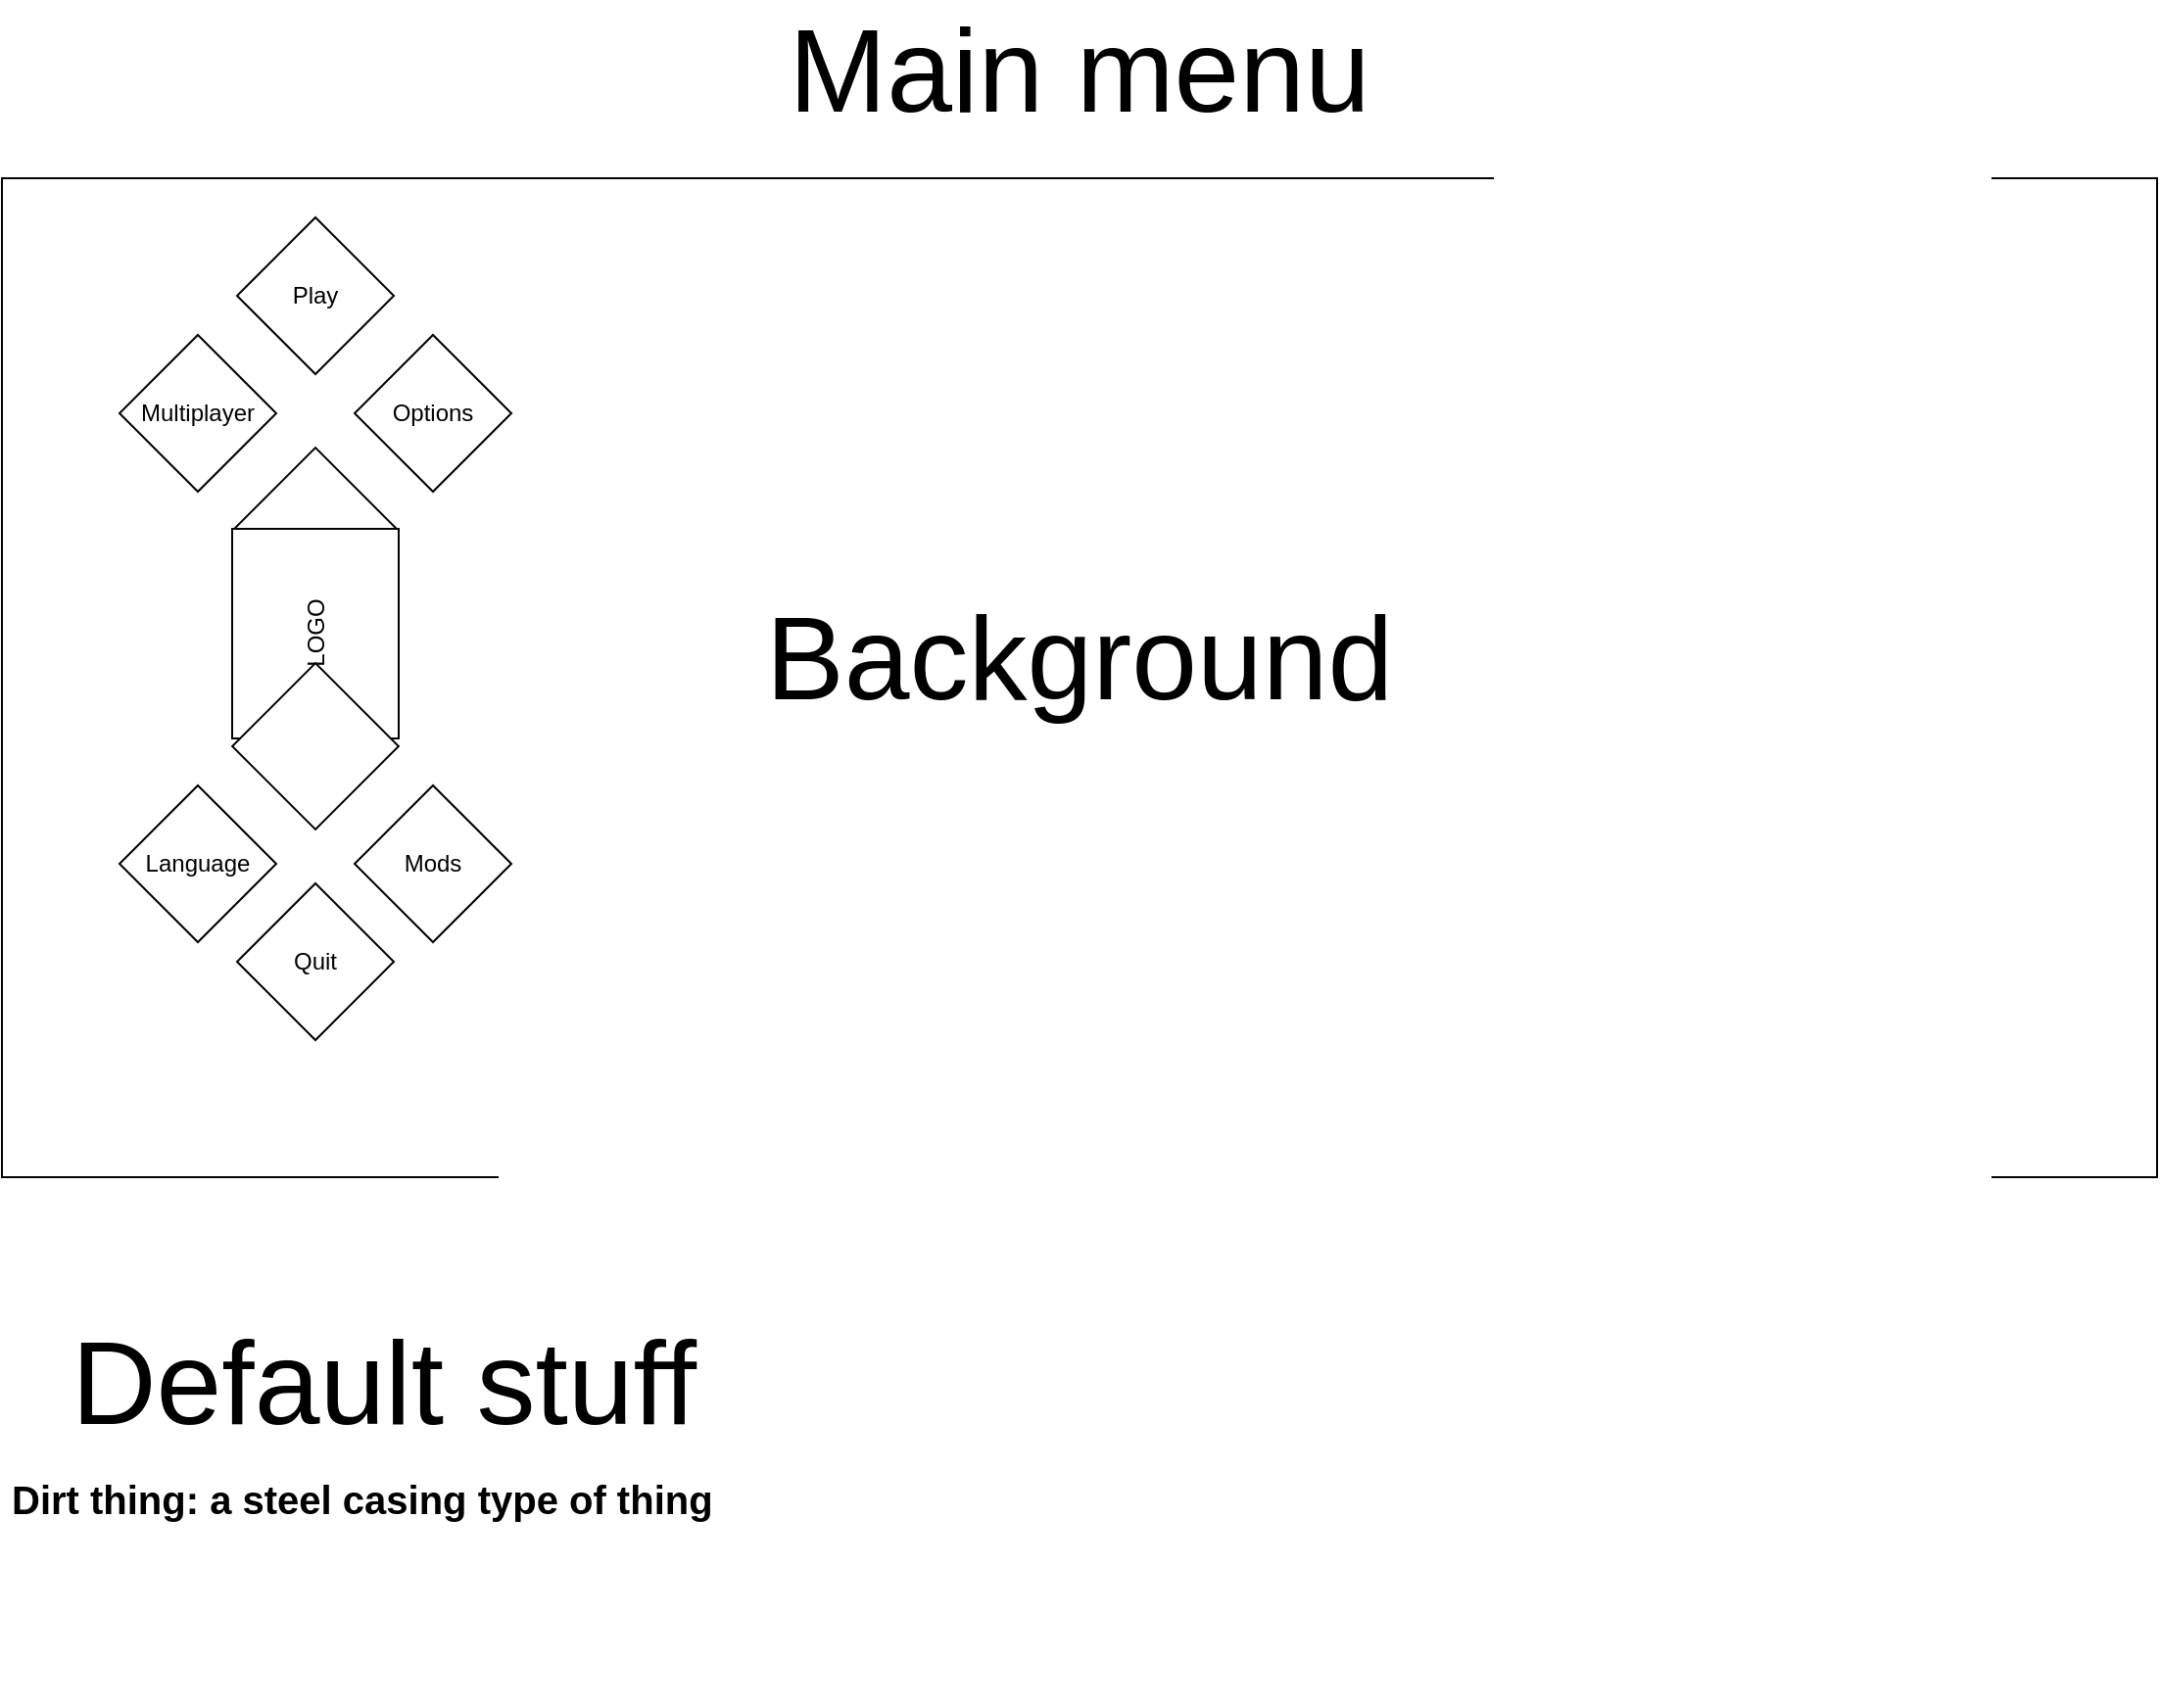 <mxfile>
    <diagram id="mlqsw_rBjYQyafAARino" name="Page-1">
        <mxGraphModel dx="1014" dy="779" grid="1" gridSize="10" guides="1" tooltips="1" connect="1" arrows="1" fold="1" page="1" pageScale="1" pageWidth="1100" pageHeight="1700" math="0" shadow="0">
            <root>
                <mxCell id="0"/>
                <mxCell id="1" parent="0"/>
                <mxCell id="16" value="" style="rounded=0;whiteSpace=wrap;html=1;fontSize=60;fillColor=none;" parent="1" vertex="1">
                    <mxGeometry y="190" width="1100" height="510" as="geometry"/>
                </mxCell>
                <mxCell id="6" value="Play" style="rhombus;whiteSpace=wrap;html=1;" parent="1" vertex="1">
                    <mxGeometry x="120" y="210" width="80" height="80" as="geometry"/>
                </mxCell>
                <mxCell id="7" value="Options" style="rhombus;whiteSpace=wrap;html=1;" parent="1" vertex="1">
                    <mxGeometry x="180" y="270" width="80" height="80" as="geometry"/>
                </mxCell>
                <mxCell id="8" value="Multiplayer" style="rhombus;whiteSpace=wrap;html=1;" parent="1" vertex="1">
                    <mxGeometry x="60" y="270" width="80" height="80" as="geometry"/>
                </mxCell>
                <mxCell id="10" value="Quit" style="rhombus;whiteSpace=wrap;html=1;" parent="1" vertex="1">
                    <mxGeometry x="120" y="550" width="80" height="80" as="geometry"/>
                </mxCell>
                <mxCell id="11" value="Language" style="rhombus;whiteSpace=wrap;html=1;" parent="1" vertex="1">
                    <mxGeometry x="60" y="500" width="80" height="80" as="geometry"/>
                </mxCell>
                <mxCell id="12" value="Mods" style="rhombus;whiteSpace=wrap;html=1;" parent="1" vertex="1">
                    <mxGeometry x="180" y="500" width="80" height="80" as="geometry"/>
                </mxCell>
                <mxCell id="15" value="Background" style="text;html=1;strokeColor=none;fillColor=none;align=center;verticalAlign=middle;whiteSpace=wrap;rounded=0;fontSize=60;" parent="1" vertex="1">
                    <mxGeometry x="520" y="420" width="60" height="30" as="geometry"/>
                </mxCell>
                <mxCell id="17" value="Main menu" style="text;html=1;strokeColor=none;fillColor=none;align=center;verticalAlign=middle;whiteSpace=wrap;rounded=0;fontSize=60;" parent="1" vertex="1">
                    <mxGeometry x="395" y="120" width="310" height="30" as="geometry"/>
                </mxCell>
                <mxCell id="19" value="Default stuff" style="text;html=1;strokeColor=none;fillColor=none;align=center;verticalAlign=middle;whiteSpace=wrap;rounded=0;fontSize=60;" parent="1" vertex="1">
                    <mxGeometry x="30" y="780" width="330" height="50" as="geometry"/>
                </mxCell>
                <mxCell id="21" value="&lt;h1 style=&quot;font-size: 20px;&quot;&gt;Dirt thing: a steel casing type of thing&lt;/h1&gt;&lt;div style=&quot;font-size: 20px;&quot;&gt;&lt;br&gt;&lt;/div&gt;" style="text;html=1;strokeColor=none;fillColor=none;spacing=5;spacingTop=-20;whiteSpace=wrap;overflow=hidden;rounded=0;fontSize=12;" parent="1" vertex="1">
                    <mxGeometry y="850" width="400" height="120" as="geometry"/>
                </mxCell>
                <mxCell id="31" value="" style="whiteSpace=wrap;html=1;aspect=fixed;rotation=45;" vertex="1" parent="1">
                    <mxGeometry x="130" y="340" width="60" height="60" as="geometry"/>
                </mxCell>
                <mxCell id="32" value="LOGO" style="rounded=0;whiteSpace=wrap;html=1;rotation=-90;" vertex="1" parent="1">
                    <mxGeometry x="106.5" y="380" width="107" height="85" as="geometry"/>
                </mxCell>
                <mxCell id="33" value="" style="whiteSpace=wrap;html=1;aspect=fixed;rotation=45;" vertex="1" parent="1">
                    <mxGeometry x="130" y="450" width="60" height="60" as="geometry"/>
                </mxCell>
            </root>
        </mxGraphModel>
    </diagram>
</mxfile>